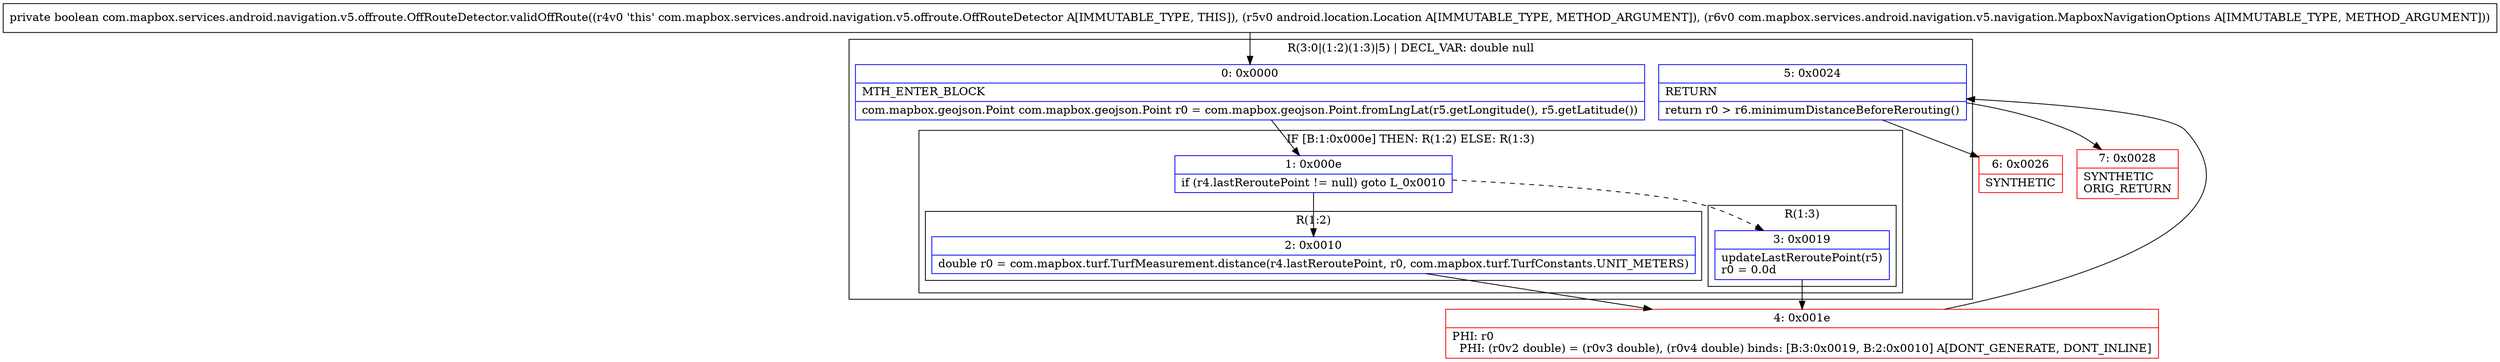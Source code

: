 digraph "CFG forcom.mapbox.services.android.navigation.v5.offroute.OffRouteDetector.validOffRoute(Landroid\/location\/Location;Lcom\/mapbox\/services\/android\/navigation\/v5\/navigation\/MapboxNavigationOptions;)Z" {
subgraph cluster_Region_2104658538 {
label = "R(3:0|(1:2)(1:3)|5) | DECL_VAR: double null\l";
node [shape=record,color=blue];
Node_0 [shape=record,label="{0\:\ 0x0000|MTH_ENTER_BLOCK\l|com.mapbox.geojson.Point com.mapbox.geojson.Point r0 = com.mapbox.geojson.Point.fromLngLat(r5.getLongitude(), r5.getLatitude())\l}"];
subgraph cluster_IfRegion_1650497661 {
label = "IF [B:1:0x000e] THEN: R(1:2) ELSE: R(1:3)";
node [shape=record,color=blue];
Node_1 [shape=record,label="{1\:\ 0x000e|if (r4.lastReroutePoint != null) goto L_0x0010\l}"];
subgraph cluster_Region_818303798 {
label = "R(1:2)";
node [shape=record,color=blue];
Node_2 [shape=record,label="{2\:\ 0x0010|double r0 = com.mapbox.turf.TurfMeasurement.distance(r4.lastReroutePoint, r0, com.mapbox.turf.TurfConstants.UNIT_METERS)\l}"];
}
subgraph cluster_Region_1999685790 {
label = "R(1:3)";
node [shape=record,color=blue];
Node_3 [shape=record,label="{3\:\ 0x0019|updateLastReroutePoint(r5)\lr0 = 0.0d\l}"];
}
}
Node_5 [shape=record,label="{5\:\ 0x0024|RETURN\l|return r0 \> r6.minimumDistanceBeforeRerouting()\l}"];
}
Node_4 [shape=record,color=red,label="{4\:\ 0x001e|PHI: r0 \l  PHI: (r0v2 double) = (r0v3 double), (r0v4 double) binds: [B:3:0x0019, B:2:0x0010] A[DONT_GENERATE, DONT_INLINE]\l}"];
Node_6 [shape=record,color=red,label="{6\:\ 0x0026|SYNTHETIC\l}"];
Node_7 [shape=record,color=red,label="{7\:\ 0x0028|SYNTHETIC\lORIG_RETURN\l}"];
MethodNode[shape=record,label="{private boolean com.mapbox.services.android.navigation.v5.offroute.OffRouteDetector.validOffRoute((r4v0 'this' com.mapbox.services.android.navigation.v5.offroute.OffRouteDetector A[IMMUTABLE_TYPE, THIS]), (r5v0 android.location.Location A[IMMUTABLE_TYPE, METHOD_ARGUMENT]), (r6v0 com.mapbox.services.android.navigation.v5.navigation.MapboxNavigationOptions A[IMMUTABLE_TYPE, METHOD_ARGUMENT])) }"];
MethodNode -> Node_0;
Node_0 -> Node_1;
Node_1 -> Node_2;
Node_1 -> Node_3[style=dashed];
Node_2 -> Node_4;
Node_3 -> Node_4;
Node_5 -> Node_6;
Node_5 -> Node_7;
Node_4 -> Node_5;
}

